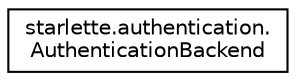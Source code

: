 digraph "Graphical Class Hierarchy"
{
 // LATEX_PDF_SIZE
  edge [fontname="Helvetica",fontsize="10",labelfontname="Helvetica",labelfontsize="10"];
  node [fontname="Helvetica",fontsize="10",shape=record];
  rankdir="LR";
  Node0 [label="starlette.authentication.\lAuthenticationBackend",height=0.2,width=0.4,color="black", fillcolor="white", style="filled",URL="$classstarlette_1_1authentication_1_1AuthenticationBackend.html",tooltip=" "];
}
